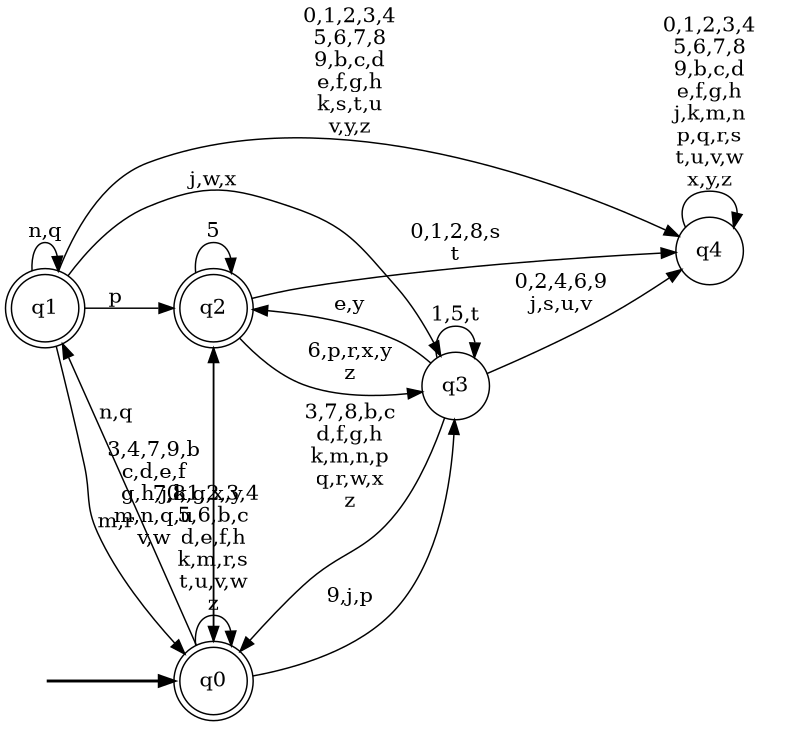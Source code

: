 digraph BlueStar {
__start0 [style = invis, shape = none, label = "", width = 0, height = 0];

rankdir=LR;
size="8,5";

s0 [style="rounded,filled", color="black", fillcolor="white" shape="doublecircle", label="q0"];
s1 [style="rounded,filled", color="black", fillcolor="white" shape="doublecircle", label="q1"];
s2 [style="rounded,filled", color="black", fillcolor="white" shape="doublecircle", label="q2"];
s3 [style="filled", color="black", fillcolor="white" shape="circle", label="q3"];
s4 [style="filled", color="black", fillcolor="white" shape="circle", label="q4"];
subgraph cluster_main { 
	graph [pad=".75", ranksep="0.15", nodesep="0.15"];
	 style=invis; 
	__start0 -> s0 [penwidth=2];
}
s0 -> s0 [label="0,1,2,3,4\n5,6,b,c\nd,e,f,h\nk,m,r,s\nt,u,v,w\nz"];
s0 -> s1 [label="n,q"];
s0 -> s2 [label="7,8,g,x,y"];
s0 -> s3 [label="9,j,p"];
s1 -> s0 [label="m,r"];
s1 -> s1 [label="n,q"];
s1 -> s2 [label="p"];
s1 -> s3 [label="j,w,x"];
s1 -> s4 [label="0,1,2,3,4\n5,6,7,8\n9,b,c,d\ne,f,g,h\nk,s,t,u\nv,y,z"];
s2 -> s0 [label="3,4,7,9,b\nc,d,e,f\ng,h,j,k\nm,n,q,u\nv,w"];
s2 -> s2 [label="5"];
s2 -> s3 [label="6,p,r,x,y\nz"];
s2 -> s4 [label="0,1,2,8,s\nt"];
s3 -> s0 [label="3,7,8,b,c\nd,f,g,h\nk,m,n,p\nq,r,w,x\nz"];
s3 -> s2 [label="e,y"];
s3 -> s3 [label="1,5,t"];
s3 -> s4 [label="0,2,4,6,9\nj,s,u,v"];
s4 -> s4 [label="0,1,2,3,4\n5,6,7,8\n9,b,c,d\ne,f,g,h\nj,k,m,n\np,q,r,s\nt,u,v,w\nx,y,z"];

}